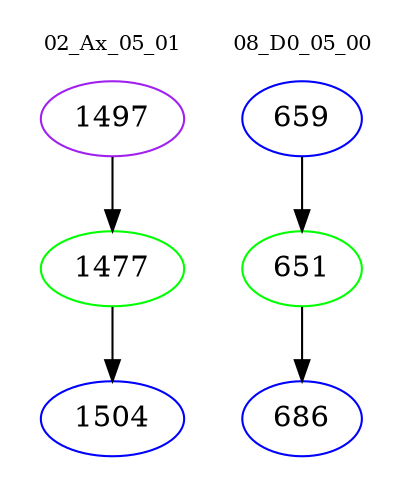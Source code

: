digraph{
subgraph cluster_0 {
color = white
label = "02_Ax_05_01";
fontsize=10;
T0_1497 [label="1497", color="purple"]
T0_1497 -> T0_1477 [color="black"]
T0_1477 [label="1477", color="green"]
T0_1477 -> T0_1504 [color="black"]
T0_1504 [label="1504", color="blue"]
}
subgraph cluster_1 {
color = white
label = "08_D0_05_00";
fontsize=10;
T1_659 [label="659", color="blue"]
T1_659 -> T1_651 [color="black"]
T1_651 [label="651", color="green"]
T1_651 -> T1_686 [color="black"]
T1_686 [label="686", color="blue"]
}
}

